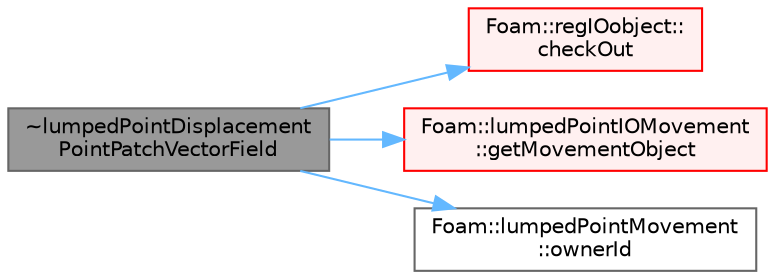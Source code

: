 digraph "~lumpedPointDisplacementPointPatchVectorField"
{
 // LATEX_PDF_SIZE
  bgcolor="transparent";
  edge [fontname=Helvetica,fontsize=10,labelfontname=Helvetica,labelfontsize=10];
  node [fontname=Helvetica,fontsize=10,shape=box,height=0.2,width=0.4];
  rankdir="LR";
  Node1 [id="Node000001",label="~lumpedPointDisplacement\lPointPatchVectorField",height=0.2,width=0.4,color="gray40", fillcolor="grey60", style="filled", fontcolor="black",tooltip=" "];
  Node1 -> Node2 [id="edge1_Node000001_Node000002",color="steelblue1",style="solid",tooltip=" "];
  Node2 [id="Node000002",label="Foam::regIOobject::\lcheckOut",height=0.2,width=0.4,color="red", fillcolor="#FFF0F0", style="filled",URL="$classFoam_1_1regIOobject.html#aca37b66bfd7214d80ab764b883b5bfc6",tooltip=" "];
  Node1 -> Node4 [id="edge2_Node000001_Node000004",color="steelblue1",style="solid",tooltip=" "];
  Node4 [id="Node000004",label="Foam::lumpedPointIOMovement\l::getMovementObject",height=0.2,width=0.4,color="red", fillcolor="#FFF0F0", style="filled",URL="$classFoam_1_1lumpedPointIOMovement.html#a646aa6b048bf5906d41b40f27e1686d6",tooltip=" "];
  Node1 -> Node7 [id="edge3_Node000001_Node000007",color="steelblue1",style="solid",tooltip=" "];
  Node7 [id="Node000007",label="Foam::lumpedPointMovement\l::ownerId",height=0.2,width=0.4,color="grey40", fillcolor="white", style="filled",URL="$classFoam_1_1lumpedPointMovement.html#a84a5e907d1672f7d42060335319dc663",tooltip=" "];
}
